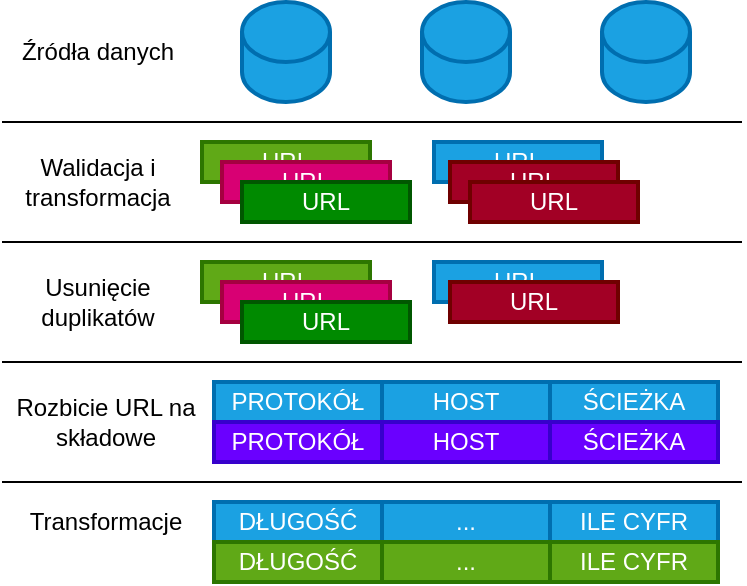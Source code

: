 <mxfile version="14.7.7" type="device"><diagram id="tRCoQbB6Apxrk92U5Mbh" name="Page-1"><mxGraphModel dx="677" dy="380" grid="1" gridSize="10" guides="1" tooltips="1" connect="1" arrows="1" fold="1" page="1" pageScale="1" pageWidth="827" pageHeight="1169" math="0" shadow="0"><root><mxCell id="0"/><mxCell id="1" parent="0"/><mxCell id="Qu-fDBtva0k_mKK2DtT_-4" value="Źródła danych" style="text;html=1;strokeColor=none;fillColor=none;align=center;verticalAlign=middle;whiteSpace=wrap;rounded=0;" vertex="1" parent="1"><mxGeometry x="190" y="95" width="96" height="20" as="geometry"/></mxCell><mxCell id="Qu-fDBtva0k_mKK2DtT_-7" value="" style="shape=cylinder3;whiteSpace=wrap;html=1;boundedLbl=1;backgroundOutline=1;size=15;fontColor=#ffffff;strokeWidth=2;fillColor=#1ba1e2;strokeColor=#006EAF;" vertex="1" parent="1"><mxGeometry x="310" y="80" width="44" height="50" as="geometry"/></mxCell><mxCell id="Qu-fDBtva0k_mKK2DtT_-9" value="" style="endArrow=none;html=1;" edge="1" parent="1"><mxGeometry width="50" height="50" relative="1" as="geometry"><mxPoint x="190" y="140" as="sourcePoint"/><mxPoint x="560" y="140" as="targetPoint"/></mxGeometry></mxCell><mxCell id="Qu-fDBtva0k_mKK2DtT_-10" value="URL" style="rounded=0;whiteSpace=wrap;html=1;strokeColor=#2D7600;strokeWidth=2;fillColor=#60a917;fontColor=#ffffff;" vertex="1" parent="1"><mxGeometry x="290" y="150" width="84" height="20" as="geometry"/></mxCell><mxCell id="Qu-fDBtva0k_mKK2DtT_-14" value="Walidacja i transformacja" style="text;html=1;strokeColor=none;fillColor=none;align=center;verticalAlign=middle;whiteSpace=wrap;rounded=0;" vertex="1" parent="1"><mxGeometry x="190" y="160" width="96" height="20" as="geometry"/></mxCell><mxCell id="Qu-fDBtva0k_mKK2DtT_-15" value="URL" style="rounded=0;whiteSpace=wrap;html=1;strokeColor=#A50040;strokeWidth=2;fillColor=#d80073;fontColor=#ffffff;" vertex="1" parent="1"><mxGeometry x="300" y="160" width="84" height="20" as="geometry"/></mxCell><mxCell id="Qu-fDBtva0k_mKK2DtT_-16" value="URL" style="rounded=0;whiteSpace=wrap;html=1;strokeColor=#005700;strokeWidth=2;fillColor=#008a00;fontColor=#ffffff;" vertex="1" parent="1"><mxGeometry x="310" y="170" width="84" height="20" as="geometry"/></mxCell><mxCell id="Qu-fDBtva0k_mKK2DtT_-17" value="URL" style="rounded=0;whiteSpace=wrap;html=1;strokeWidth=2;fillColor=#1ba1e2;strokeColor=#006EAF;fontColor=#ffffff;" vertex="1" parent="1"><mxGeometry x="406" y="150" width="84" height="20" as="geometry"/></mxCell><mxCell id="Qu-fDBtva0k_mKK2DtT_-18" value="URL" style="rounded=0;whiteSpace=wrap;html=1;strokeColor=#6F0000;strokeWidth=2;fillColor=#a20025;fontColor=#ffffff;" vertex="1" parent="1"><mxGeometry x="414" y="160" width="84" height="20" as="geometry"/></mxCell><mxCell id="Qu-fDBtva0k_mKK2DtT_-20" value="URL" style="rounded=0;whiteSpace=wrap;html=1;strokeColor=#6F0000;strokeWidth=2;fillColor=#a20025;fontColor=#ffffff;" vertex="1" parent="1"><mxGeometry x="424" y="170" width="84" height="20" as="geometry"/></mxCell><mxCell id="Qu-fDBtva0k_mKK2DtT_-21" value="" style="endArrow=none;html=1;" edge="1" parent="1"><mxGeometry width="50" height="50" relative="1" as="geometry"><mxPoint x="190" y="200" as="sourcePoint"/><mxPoint x="560" y="200" as="targetPoint"/></mxGeometry></mxCell><mxCell id="Qu-fDBtva0k_mKK2DtT_-22" value="Usunięcie duplikatów" style="text;html=1;strokeColor=none;fillColor=none;align=center;verticalAlign=middle;whiteSpace=wrap;rounded=0;" vertex="1" parent="1"><mxGeometry x="190" y="220" width="96" height="20" as="geometry"/></mxCell><mxCell id="Qu-fDBtva0k_mKK2DtT_-29" value="URL" style="rounded=0;whiteSpace=wrap;html=1;strokeColor=#2D7600;strokeWidth=2;fillColor=#60a917;fontColor=#ffffff;" vertex="1" parent="1"><mxGeometry x="290" y="210" width="84" height="20" as="geometry"/></mxCell><mxCell id="Qu-fDBtva0k_mKK2DtT_-30" value="URL" style="rounded=0;whiteSpace=wrap;html=1;strokeColor=#A50040;strokeWidth=2;fillColor=#d80073;fontColor=#ffffff;" vertex="1" parent="1"><mxGeometry x="300" y="220" width="84" height="20" as="geometry"/></mxCell><mxCell id="Qu-fDBtva0k_mKK2DtT_-31" value="URL" style="rounded=0;whiteSpace=wrap;html=1;strokeColor=#005700;strokeWidth=2;fillColor=#008a00;fontColor=#ffffff;" vertex="1" parent="1"><mxGeometry x="310" y="230" width="84" height="20" as="geometry"/></mxCell><mxCell id="Qu-fDBtva0k_mKK2DtT_-32" value="URL" style="rounded=0;whiteSpace=wrap;html=1;strokeWidth=2;fillColor=#1ba1e2;strokeColor=#006EAF;fontColor=#ffffff;" vertex="1" parent="1"><mxGeometry x="406" y="210" width="84" height="20" as="geometry"/></mxCell><mxCell id="Qu-fDBtva0k_mKK2DtT_-33" value="URL" style="rounded=0;whiteSpace=wrap;html=1;strokeColor=#6F0000;strokeWidth=2;fillColor=#a20025;fontColor=#ffffff;" vertex="1" parent="1"><mxGeometry x="414" y="220" width="84" height="20" as="geometry"/></mxCell><mxCell id="Qu-fDBtva0k_mKK2DtT_-35" value="" style="endArrow=none;html=1;" edge="1" parent="1"><mxGeometry width="50" height="50" relative="1" as="geometry"><mxPoint x="190" y="260" as="sourcePoint"/><mxPoint x="560" y="260" as="targetPoint"/></mxGeometry></mxCell><mxCell id="Qu-fDBtva0k_mKK2DtT_-36" value="Rozbicie URL na składowe" style="text;html=1;strokeColor=none;fillColor=none;align=center;verticalAlign=middle;whiteSpace=wrap;rounded=0;" vertex="1" parent="1"><mxGeometry x="194" y="280" width="96" height="20" as="geometry"/></mxCell><mxCell id="Qu-fDBtva0k_mKK2DtT_-39" value="HOST" style="rounded=0;whiteSpace=wrap;html=1;strokeColor=#006EAF;strokeWidth=2;fillColor=#1ba1e2;fontColor=#ffffff;" vertex="1" parent="1"><mxGeometry x="380" y="270" width="84" height="20" as="geometry"/></mxCell><mxCell id="Qu-fDBtva0k_mKK2DtT_-40" value="ŚCIEŻKA" style="rounded=0;whiteSpace=wrap;html=1;strokeColor=#006EAF;strokeWidth=2;fillColor=#1ba1e2;fontColor=#ffffff;" vertex="1" parent="1"><mxGeometry x="464" y="270" width="84" height="20" as="geometry"/></mxCell><mxCell id="Qu-fDBtva0k_mKK2DtT_-42" value="PROTOKÓŁ" style="rounded=0;whiteSpace=wrap;html=1;strokeColor=#006EAF;strokeWidth=2;fillColor=#1ba1e2;fontColor=#ffffff;" vertex="1" parent="1"><mxGeometry x="296" y="270" width="84" height="20" as="geometry"/></mxCell><mxCell id="Qu-fDBtva0k_mKK2DtT_-43" value="" style="endArrow=none;html=1;" edge="1" parent="1"><mxGeometry width="50" height="50" relative="1" as="geometry"><mxPoint x="190" y="320" as="sourcePoint"/><mxPoint x="560" y="320" as="targetPoint"/></mxGeometry></mxCell><mxCell id="Qu-fDBtva0k_mKK2DtT_-44" value="Transformacje" style="text;html=1;strokeColor=none;fillColor=none;align=center;verticalAlign=middle;whiteSpace=wrap;rounded=0;" vertex="1" parent="1"><mxGeometry x="194" y="330" width="96" height="20" as="geometry"/></mxCell><mxCell id="Qu-fDBtva0k_mKK2DtT_-45" value="DŁUGOŚĆ" style="rounded=0;whiteSpace=wrap;html=1;strokeColor=#006EAF;strokeWidth=2;fillColor=#1ba1e2;fontColor=#ffffff;" vertex="1" parent="1"><mxGeometry x="296" y="330" width="84" height="20" as="geometry"/></mxCell><mxCell id="Qu-fDBtva0k_mKK2DtT_-46" value="..." style="rounded=0;whiteSpace=wrap;html=1;strokeColor=#006EAF;strokeWidth=2;fillColor=#1ba1e2;fontColor=#ffffff;" vertex="1" parent="1"><mxGeometry x="380" y="330" width="84" height="20" as="geometry"/></mxCell><mxCell id="Qu-fDBtva0k_mKK2DtT_-47" value="ILE CYFR" style="rounded=0;whiteSpace=wrap;html=1;strokeColor=#006EAF;strokeWidth=2;fillColor=#1ba1e2;fontColor=#ffffff;" vertex="1" parent="1"><mxGeometry x="464" y="330" width="84" height="20" as="geometry"/></mxCell><mxCell id="Qu-fDBtva0k_mKK2DtT_-48" value="DŁUGOŚĆ" style="rounded=0;whiteSpace=wrap;html=1;strokeColor=#2D7600;strokeWidth=2;fillColor=#60a917;fontColor=#ffffff;" vertex="1" parent="1"><mxGeometry x="296" y="350" width="84" height="20" as="geometry"/></mxCell><mxCell id="Qu-fDBtva0k_mKK2DtT_-49" value="..." style="rounded=0;whiteSpace=wrap;html=1;strokeColor=#2D7600;strokeWidth=2;fillColor=#60a917;fontColor=#ffffff;" vertex="1" parent="1"><mxGeometry x="380" y="350" width="84" height="20" as="geometry"/></mxCell><mxCell id="Qu-fDBtva0k_mKK2DtT_-50" value="ILE CYFR" style="rounded=0;whiteSpace=wrap;html=1;strokeColor=#2D7600;strokeWidth=2;fillColor=#60a917;fontColor=#ffffff;" vertex="1" parent="1"><mxGeometry x="464" y="350" width="84" height="20" as="geometry"/></mxCell><mxCell id="Qu-fDBtva0k_mKK2DtT_-51" value="HOST" style="rounded=0;whiteSpace=wrap;html=1;strokeColor=#3700CC;strokeWidth=2;fillColor=#6a00ff;fontColor=#ffffff;" vertex="1" parent="1"><mxGeometry x="380" y="290" width="84" height="20" as="geometry"/></mxCell><mxCell id="Qu-fDBtva0k_mKK2DtT_-52" value="ŚCIEŻKA" style="rounded=0;whiteSpace=wrap;html=1;strokeColor=#3700CC;strokeWidth=2;fillColor=#6a00ff;fontColor=#ffffff;" vertex="1" parent="1"><mxGeometry x="464" y="290" width="84" height="20" as="geometry"/></mxCell><mxCell id="Qu-fDBtva0k_mKK2DtT_-53" value="PROTOKÓŁ" style="rounded=0;whiteSpace=wrap;html=1;strokeColor=#3700CC;strokeWidth=2;fillColor=#6a00ff;fontColor=#ffffff;" vertex="1" parent="1"><mxGeometry x="296" y="290" width="84" height="20" as="geometry"/></mxCell><mxCell id="Qu-fDBtva0k_mKK2DtT_-54" value="" style="shape=cylinder3;whiteSpace=wrap;html=1;boundedLbl=1;backgroundOutline=1;size=15;fontColor=#ffffff;strokeWidth=2;fillColor=#1ba1e2;strokeColor=#006EAF;" vertex="1" parent="1"><mxGeometry x="400" y="80" width="44" height="50" as="geometry"/></mxCell><mxCell id="Qu-fDBtva0k_mKK2DtT_-55" value="" style="shape=cylinder3;whiteSpace=wrap;html=1;boundedLbl=1;backgroundOutline=1;size=15;fontColor=#ffffff;strokeWidth=2;fillColor=#1ba1e2;strokeColor=#006EAF;" vertex="1" parent="1"><mxGeometry x="490" y="80" width="44" height="50" as="geometry"/></mxCell></root></mxGraphModel></diagram></mxfile>
